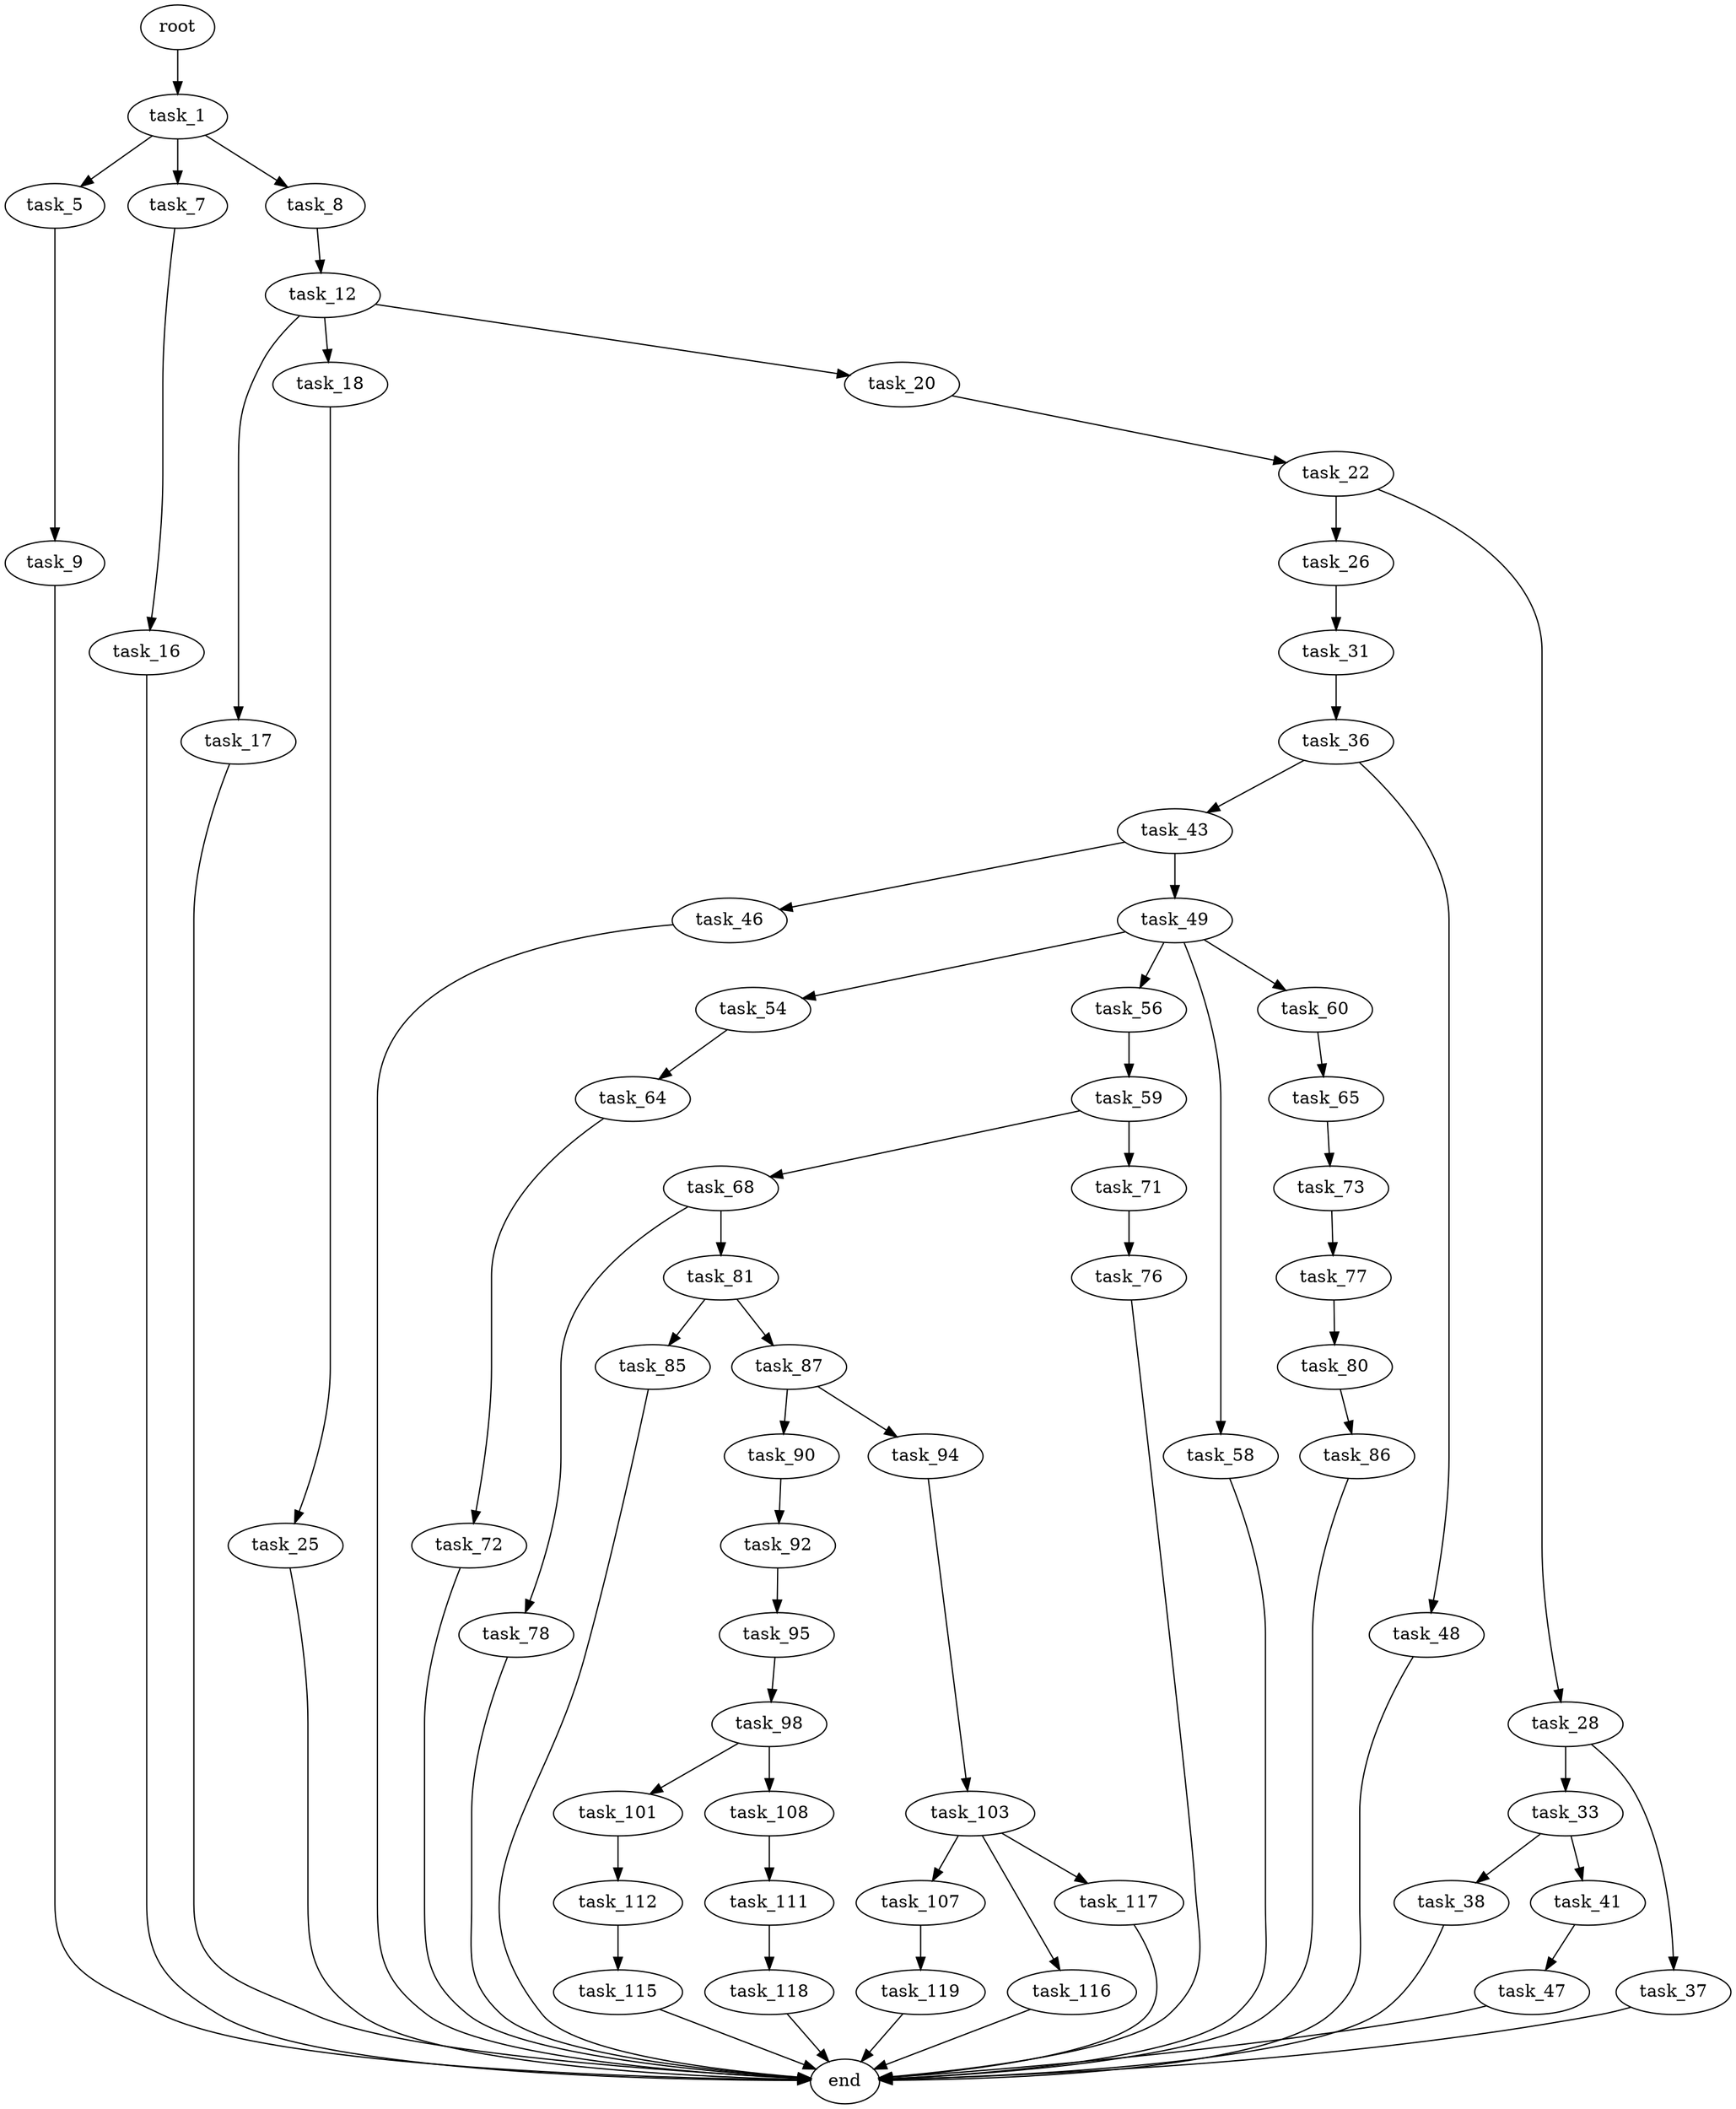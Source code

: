 digraph G {
  root [size="0.000000"];
  task_1 [size="53552620434.000000"];
  task_5 [size="68719476736.000000"];
  task_7 [size="26274320146.000000"];
  task_8 [size="200666339822.000000"];
  task_9 [size="1107066419688.000000"];
  task_16 [size="224832228452.000000"];
  task_12 [size="2012437824.000000"];
  end [size="0.000000"];
  task_17 [size="1988550890.000000"];
  task_18 [size="782757789696.000000"];
  task_20 [size="158609197504.000000"];
  task_25 [size="134217728000.000000"];
  task_22 [size="68719476736.000000"];
  task_26 [size="237043724885.000000"];
  task_28 [size="35020712100.000000"];
  task_31 [size="787731342.000000"];
  task_33 [size="43379947462.000000"];
  task_37 [size="134217728000.000000"];
  task_36 [size="231928233984.000000"];
  task_38 [size="84729488616.000000"];
  task_41 [size="782757789696.000000"];
  task_43 [size="368293445632.000000"];
  task_48 [size="71423594734.000000"];
  task_47 [size="368293445632.000000"];
  task_46 [size="231928233984.000000"];
  task_49 [size="231928233984.000000"];
  task_54 [size="186490412576.000000"];
  task_56 [size="134217728000.000000"];
  task_58 [size="176801302464.000000"];
  task_60 [size="59506698825.000000"];
  task_64 [size="5619489257.000000"];
  task_59 [size="782757789696.000000"];
  task_68 [size="287401960197.000000"];
  task_71 [size="31143796718.000000"];
  task_65 [size="397662695352.000000"];
  task_72 [size="600201164212.000000"];
  task_73 [size="202427588502.000000"];
  task_78 [size="12516661714.000000"];
  task_81 [size="50752700731.000000"];
  task_76 [size="350249752886.000000"];
  task_77 [size="549755813888.000000"];
  task_80 [size="165702762504.000000"];
  task_86 [size="368293445632.000000"];
  task_85 [size="23297863600.000000"];
  task_87 [size="4272305178.000000"];
  task_90 [size="14809379719.000000"];
  task_94 [size="4452032338.000000"];
  task_92 [size="3067264831.000000"];
  task_95 [size="549755813888.000000"];
  task_103 [size="549755813888.000000"];
  task_98 [size="96450741138.000000"];
  task_101 [size="1073741824000.000000"];
  task_108 [size="28991029248.000000"];
  task_112 [size="72579081762.000000"];
  task_107 [size="368293445632.000000"];
  task_116 [size="549755813888.000000"];
  task_117 [size="257347711874.000000"];
  task_119 [size="1073741824000.000000"];
  task_111 [size="782757789696.000000"];
  task_118 [size="621969488367.000000"];
  task_115 [size="25452557890.000000"];

  root -> task_1 [size="1.000000"];
  task_1 -> task_5 [size="838860800.000000"];
  task_1 -> task_7 [size="838860800.000000"];
  task_1 -> task_8 [size="838860800.000000"];
  task_5 -> task_9 [size="134217728.000000"];
  task_7 -> task_16 [size="536870912.000000"];
  task_8 -> task_12 [size="838860800.000000"];
  task_9 -> end [size="1.000000"];
  task_16 -> end [size="1.000000"];
  task_12 -> task_17 [size="134217728.000000"];
  task_12 -> task_18 [size="134217728.000000"];
  task_12 -> task_20 [size="134217728.000000"];
  task_17 -> end [size="1.000000"];
  task_18 -> task_25 [size="679477248.000000"];
  task_20 -> task_22 [size="209715200.000000"];
  task_25 -> end [size="1.000000"];
  task_22 -> task_26 [size="134217728.000000"];
  task_22 -> task_28 [size="134217728.000000"];
  task_26 -> task_31 [size="411041792.000000"];
  task_28 -> task_33 [size="134217728.000000"];
  task_28 -> task_37 [size="134217728.000000"];
  task_31 -> task_36 [size="33554432.000000"];
  task_33 -> task_38 [size="33554432.000000"];
  task_33 -> task_41 [size="33554432.000000"];
  task_37 -> end [size="1.000000"];
  task_36 -> task_43 [size="301989888.000000"];
  task_36 -> task_48 [size="301989888.000000"];
  task_38 -> end [size="1.000000"];
  task_41 -> task_47 [size="679477248.000000"];
  task_43 -> task_46 [size="411041792.000000"];
  task_43 -> task_49 [size="411041792.000000"];
  task_48 -> end [size="1.000000"];
  task_47 -> end [size="1.000000"];
  task_46 -> end [size="1.000000"];
  task_49 -> task_54 [size="301989888.000000"];
  task_49 -> task_56 [size="301989888.000000"];
  task_49 -> task_58 [size="301989888.000000"];
  task_49 -> task_60 [size="301989888.000000"];
  task_54 -> task_64 [size="536870912.000000"];
  task_56 -> task_59 [size="209715200.000000"];
  task_58 -> end [size="1.000000"];
  task_60 -> task_65 [size="75497472.000000"];
  task_64 -> task_72 [size="411041792.000000"];
  task_59 -> task_68 [size="679477248.000000"];
  task_59 -> task_71 [size="679477248.000000"];
  task_68 -> task_78 [size="679477248.000000"];
  task_68 -> task_81 [size="679477248.000000"];
  task_71 -> task_76 [size="679477248.000000"];
  task_65 -> task_73 [size="536870912.000000"];
  task_72 -> end [size="1.000000"];
  task_73 -> task_77 [size="209715200.000000"];
  task_78 -> end [size="1.000000"];
  task_81 -> task_85 [size="75497472.000000"];
  task_81 -> task_87 [size="75497472.000000"];
  task_76 -> end [size="1.000000"];
  task_77 -> task_80 [size="536870912.000000"];
  task_80 -> task_86 [size="301989888.000000"];
  task_86 -> end [size="1.000000"];
  task_85 -> end [size="1.000000"];
  task_87 -> task_90 [size="209715200.000000"];
  task_87 -> task_94 [size="209715200.000000"];
  task_90 -> task_92 [size="411041792.000000"];
  task_94 -> task_103 [size="134217728.000000"];
  task_92 -> task_95 [size="75497472.000000"];
  task_95 -> task_98 [size="536870912.000000"];
  task_103 -> task_107 [size="536870912.000000"];
  task_103 -> task_116 [size="536870912.000000"];
  task_103 -> task_117 [size="536870912.000000"];
  task_98 -> task_101 [size="75497472.000000"];
  task_98 -> task_108 [size="75497472.000000"];
  task_101 -> task_112 [size="838860800.000000"];
  task_108 -> task_111 [size="75497472.000000"];
  task_112 -> task_115 [size="209715200.000000"];
  task_107 -> task_119 [size="411041792.000000"];
  task_116 -> end [size="1.000000"];
  task_117 -> end [size="1.000000"];
  task_119 -> end [size="1.000000"];
  task_111 -> task_118 [size="679477248.000000"];
  task_118 -> end [size="1.000000"];
  task_115 -> end [size="1.000000"];
}
